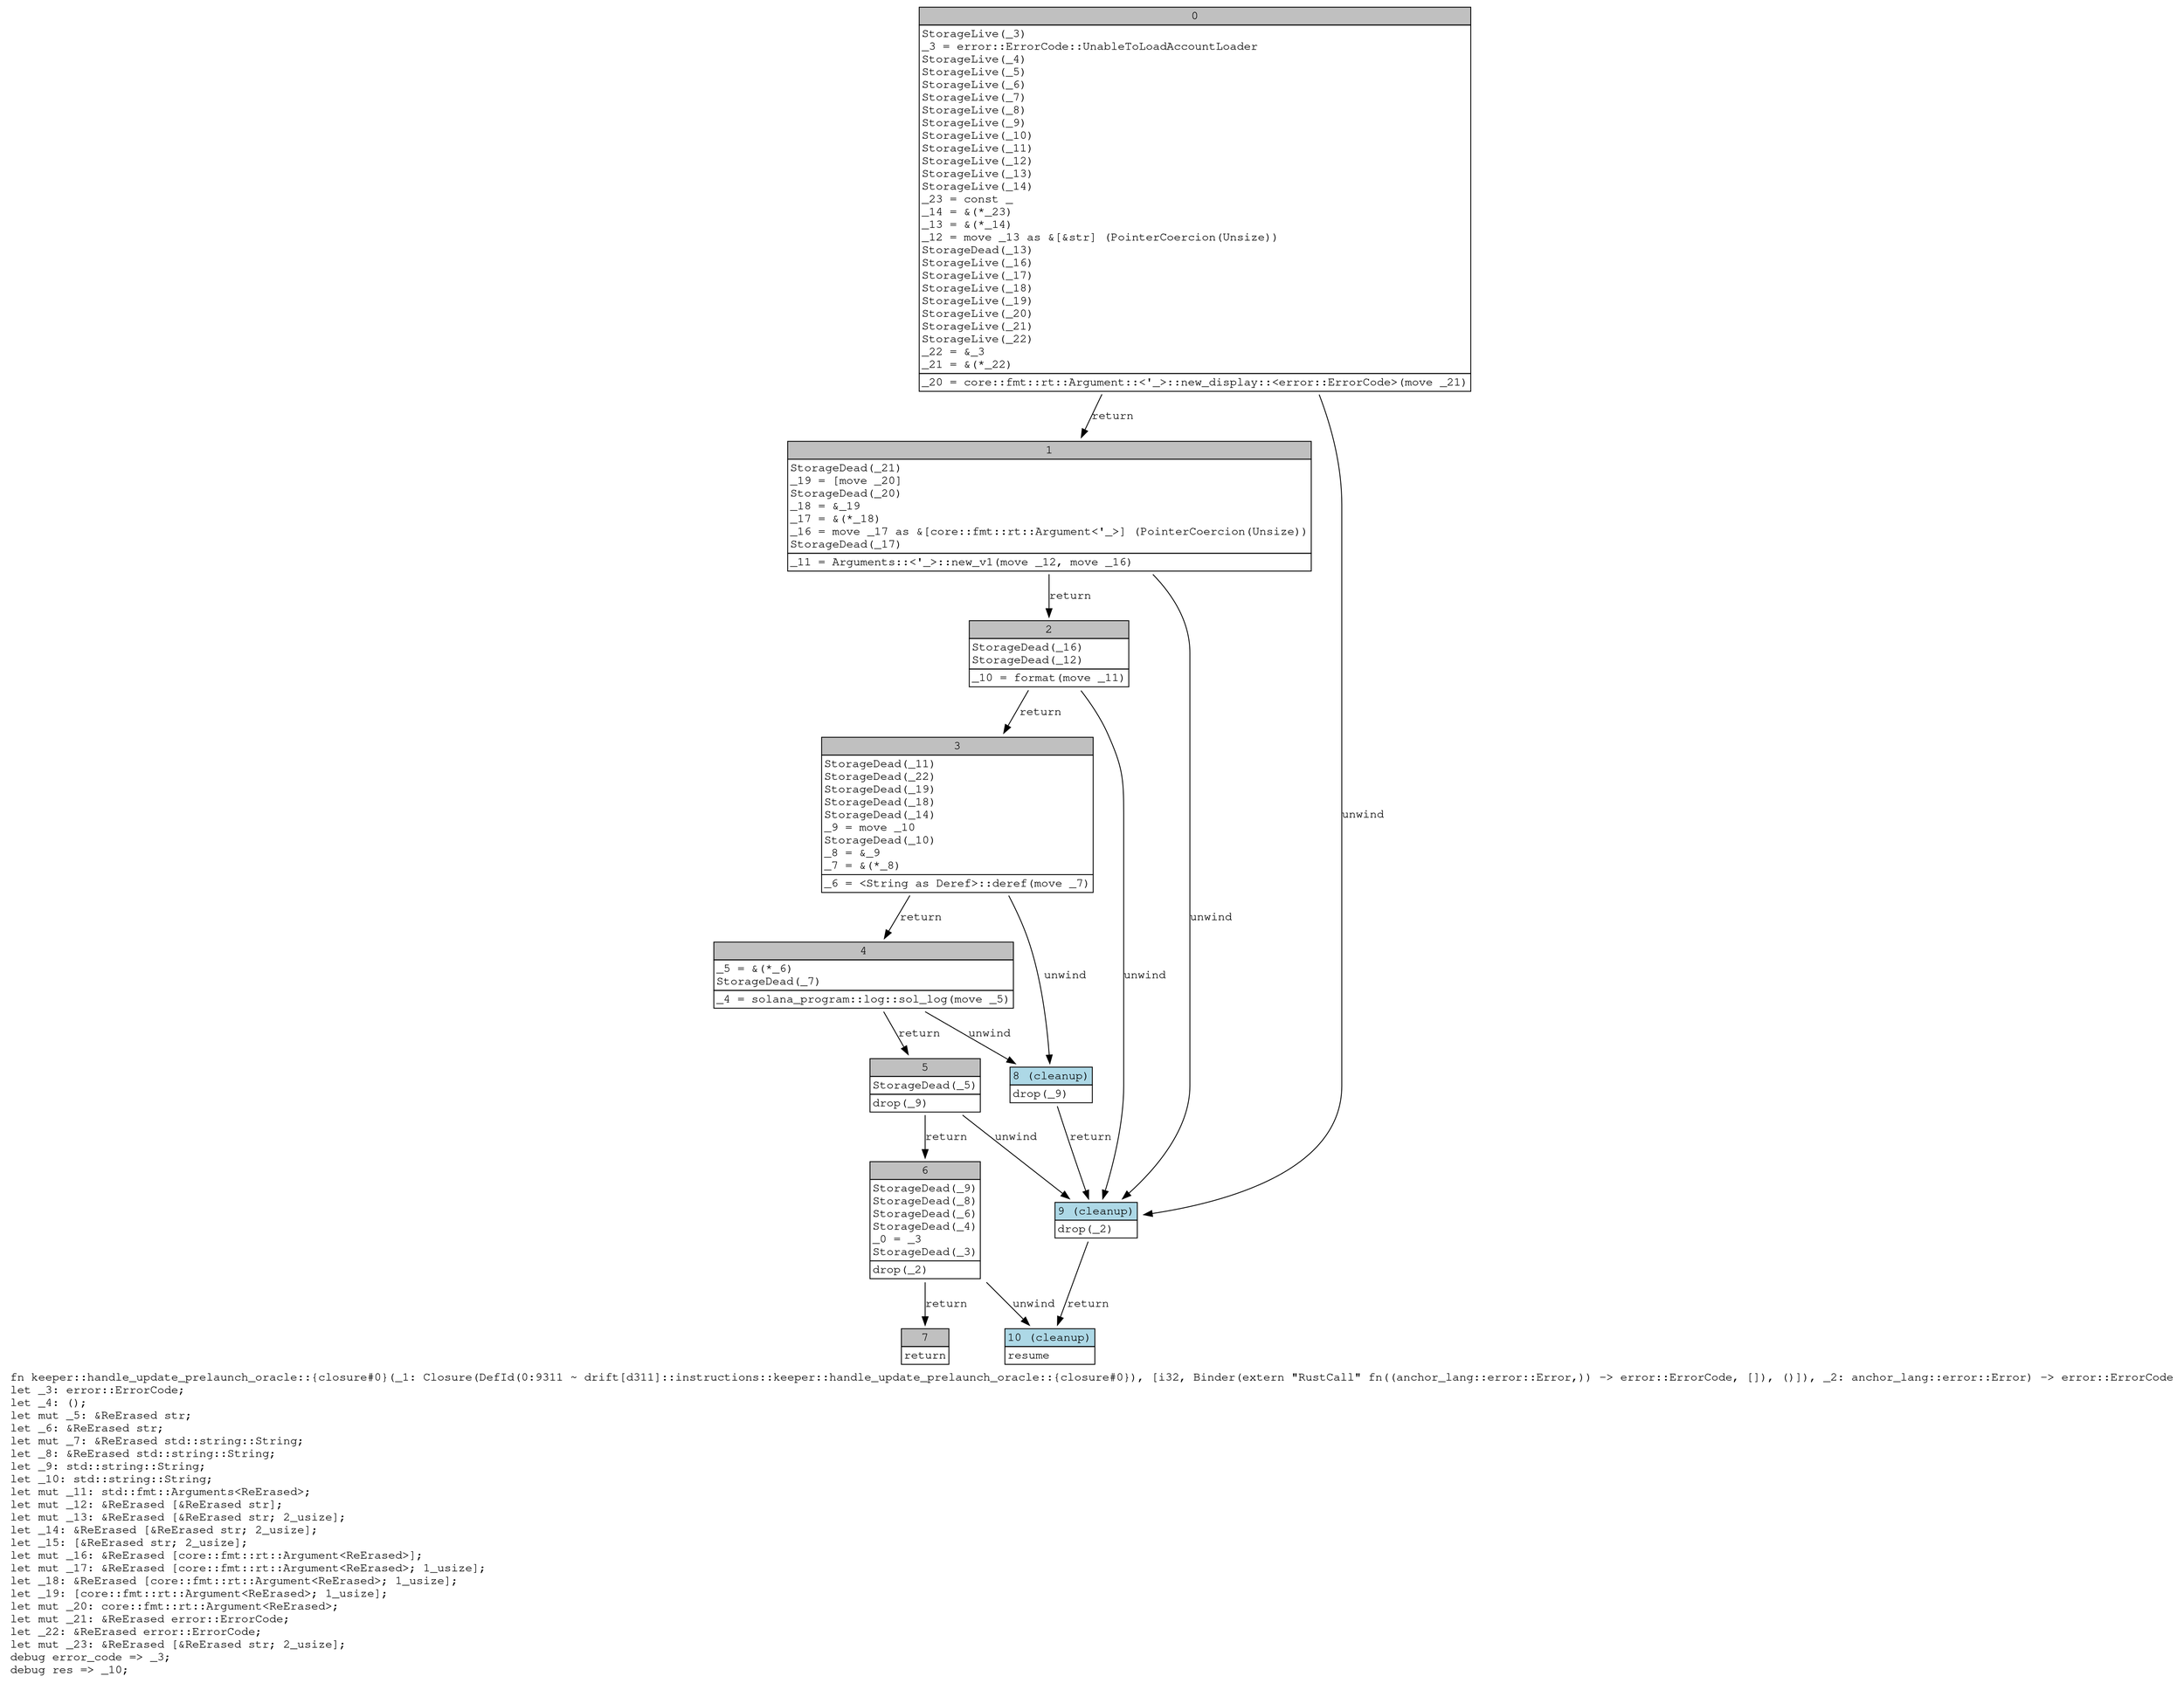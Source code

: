 digraph Mir_0_9311 {
    graph [fontname="Courier, monospace"];
    node [fontname="Courier, monospace"];
    edge [fontname="Courier, monospace"];
    label=<fn keeper::handle_update_prelaunch_oracle::{closure#0}(_1: Closure(DefId(0:9311 ~ drift[d311]::instructions::keeper::handle_update_prelaunch_oracle::{closure#0}), [i32, Binder(extern &quot;RustCall&quot; fn((anchor_lang::error::Error,)) -&gt; error::ErrorCode, []), ()]), _2: anchor_lang::error::Error) -&gt; error::ErrorCode<br align="left"/>let _3: error::ErrorCode;<br align="left"/>let _4: ();<br align="left"/>let mut _5: &amp;ReErased str;<br align="left"/>let _6: &amp;ReErased str;<br align="left"/>let mut _7: &amp;ReErased std::string::String;<br align="left"/>let _8: &amp;ReErased std::string::String;<br align="left"/>let _9: std::string::String;<br align="left"/>let _10: std::string::String;<br align="left"/>let mut _11: std::fmt::Arguments&lt;ReErased&gt;;<br align="left"/>let mut _12: &amp;ReErased [&amp;ReErased str];<br align="left"/>let mut _13: &amp;ReErased [&amp;ReErased str; 2_usize];<br align="left"/>let _14: &amp;ReErased [&amp;ReErased str; 2_usize];<br align="left"/>let _15: [&amp;ReErased str; 2_usize];<br align="left"/>let mut _16: &amp;ReErased [core::fmt::rt::Argument&lt;ReErased&gt;];<br align="left"/>let mut _17: &amp;ReErased [core::fmt::rt::Argument&lt;ReErased&gt;; 1_usize];<br align="left"/>let _18: &amp;ReErased [core::fmt::rt::Argument&lt;ReErased&gt;; 1_usize];<br align="left"/>let _19: [core::fmt::rt::Argument&lt;ReErased&gt;; 1_usize];<br align="left"/>let mut _20: core::fmt::rt::Argument&lt;ReErased&gt;;<br align="left"/>let mut _21: &amp;ReErased error::ErrorCode;<br align="left"/>let _22: &amp;ReErased error::ErrorCode;<br align="left"/>let mut _23: &amp;ReErased [&amp;ReErased str; 2_usize];<br align="left"/>debug error_code =&gt; _3;<br align="left"/>debug res =&gt; _10;<br align="left"/>>;
    bb0__0_9311 [shape="none", label=<<table border="0" cellborder="1" cellspacing="0"><tr><td bgcolor="gray" align="center" colspan="1">0</td></tr><tr><td align="left" balign="left">StorageLive(_3)<br/>_3 = error::ErrorCode::UnableToLoadAccountLoader<br/>StorageLive(_4)<br/>StorageLive(_5)<br/>StorageLive(_6)<br/>StorageLive(_7)<br/>StorageLive(_8)<br/>StorageLive(_9)<br/>StorageLive(_10)<br/>StorageLive(_11)<br/>StorageLive(_12)<br/>StorageLive(_13)<br/>StorageLive(_14)<br/>_23 = const _<br/>_14 = &amp;(*_23)<br/>_13 = &amp;(*_14)<br/>_12 = move _13 as &amp;[&amp;str] (PointerCoercion(Unsize))<br/>StorageDead(_13)<br/>StorageLive(_16)<br/>StorageLive(_17)<br/>StorageLive(_18)<br/>StorageLive(_19)<br/>StorageLive(_20)<br/>StorageLive(_21)<br/>StorageLive(_22)<br/>_22 = &amp;_3<br/>_21 = &amp;(*_22)<br/></td></tr><tr><td align="left">_20 = core::fmt::rt::Argument::&lt;'_&gt;::new_display::&lt;error::ErrorCode&gt;(move _21)</td></tr></table>>];
    bb1__0_9311 [shape="none", label=<<table border="0" cellborder="1" cellspacing="0"><tr><td bgcolor="gray" align="center" colspan="1">1</td></tr><tr><td align="left" balign="left">StorageDead(_21)<br/>_19 = [move _20]<br/>StorageDead(_20)<br/>_18 = &amp;_19<br/>_17 = &amp;(*_18)<br/>_16 = move _17 as &amp;[core::fmt::rt::Argument&lt;'_&gt;] (PointerCoercion(Unsize))<br/>StorageDead(_17)<br/></td></tr><tr><td align="left">_11 = Arguments::&lt;'_&gt;::new_v1(move _12, move _16)</td></tr></table>>];
    bb2__0_9311 [shape="none", label=<<table border="0" cellborder="1" cellspacing="0"><tr><td bgcolor="gray" align="center" colspan="1">2</td></tr><tr><td align="left" balign="left">StorageDead(_16)<br/>StorageDead(_12)<br/></td></tr><tr><td align="left">_10 = format(move _11)</td></tr></table>>];
    bb3__0_9311 [shape="none", label=<<table border="0" cellborder="1" cellspacing="0"><tr><td bgcolor="gray" align="center" colspan="1">3</td></tr><tr><td align="left" balign="left">StorageDead(_11)<br/>StorageDead(_22)<br/>StorageDead(_19)<br/>StorageDead(_18)<br/>StorageDead(_14)<br/>_9 = move _10<br/>StorageDead(_10)<br/>_8 = &amp;_9<br/>_7 = &amp;(*_8)<br/></td></tr><tr><td align="left">_6 = &lt;String as Deref&gt;::deref(move _7)</td></tr></table>>];
    bb4__0_9311 [shape="none", label=<<table border="0" cellborder="1" cellspacing="0"><tr><td bgcolor="gray" align="center" colspan="1">4</td></tr><tr><td align="left" balign="left">_5 = &amp;(*_6)<br/>StorageDead(_7)<br/></td></tr><tr><td align="left">_4 = solana_program::log::sol_log(move _5)</td></tr></table>>];
    bb5__0_9311 [shape="none", label=<<table border="0" cellborder="1" cellspacing="0"><tr><td bgcolor="gray" align="center" colspan="1">5</td></tr><tr><td align="left" balign="left">StorageDead(_5)<br/></td></tr><tr><td align="left">drop(_9)</td></tr></table>>];
    bb6__0_9311 [shape="none", label=<<table border="0" cellborder="1" cellspacing="0"><tr><td bgcolor="gray" align="center" colspan="1">6</td></tr><tr><td align="left" balign="left">StorageDead(_9)<br/>StorageDead(_8)<br/>StorageDead(_6)<br/>StorageDead(_4)<br/>_0 = _3<br/>StorageDead(_3)<br/></td></tr><tr><td align="left">drop(_2)</td></tr></table>>];
    bb7__0_9311 [shape="none", label=<<table border="0" cellborder="1" cellspacing="0"><tr><td bgcolor="gray" align="center" colspan="1">7</td></tr><tr><td align="left">return</td></tr></table>>];
    bb8__0_9311 [shape="none", label=<<table border="0" cellborder="1" cellspacing="0"><tr><td bgcolor="lightblue" align="center" colspan="1">8 (cleanup)</td></tr><tr><td align="left">drop(_9)</td></tr></table>>];
    bb9__0_9311 [shape="none", label=<<table border="0" cellborder="1" cellspacing="0"><tr><td bgcolor="lightblue" align="center" colspan="1">9 (cleanup)</td></tr><tr><td align="left">drop(_2)</td></tr></table>>];
    bb10__0_9311 [shape="none", label=<<table border="0" cellborder="1" cellspacing="0"><tr><td bgcolor="lightblue" align="center" colspan="1">10 (cleanup)</td></tr><tr><td align="left">resume</td></tr></table>>];
    bb0__0_9311 -> bb1__0_9311 [label="return"];
    bb0__0_9311 -> bb9__0_9311 [label="unwind"];
    bb1__0_9311 -> bb2__0_9311 [label="return"];
    bb1__0_9311 -> bb9__0_9311 [label="unwind"];
    bb2__0_9311 -> bb3__0_9311 [label="return"];
    bb2__0_9311 -> bb9__0_9311 [label="unwind"];
    bb3__0_9311 -> bb4__0_9311 [label="return"];
    bb3__0_9311 -> bb8__0_9311 [label="unwind"];
    bb4__0_9311 -> bb5__0_9311 [label="return"];
    bb4__0_9311 -> bb8__0_9311 [label="unwind"];
    bb5__0_9311 -> bb6__0_9311 [label="return"];
    bb5__0_9311 -> bb9__0_9311 [label="unwind"];
    bb6__0_9311 -> bb7__0_9311 [label="return"];
    bb6__0_9311 -> bb10__0_9311 [label="unwind"];
    bb8__0_9311 -> bb9__0_9311 [label="return"];
    bb9__0_9311 -> bb10__0_9311 [label="return"];
}
